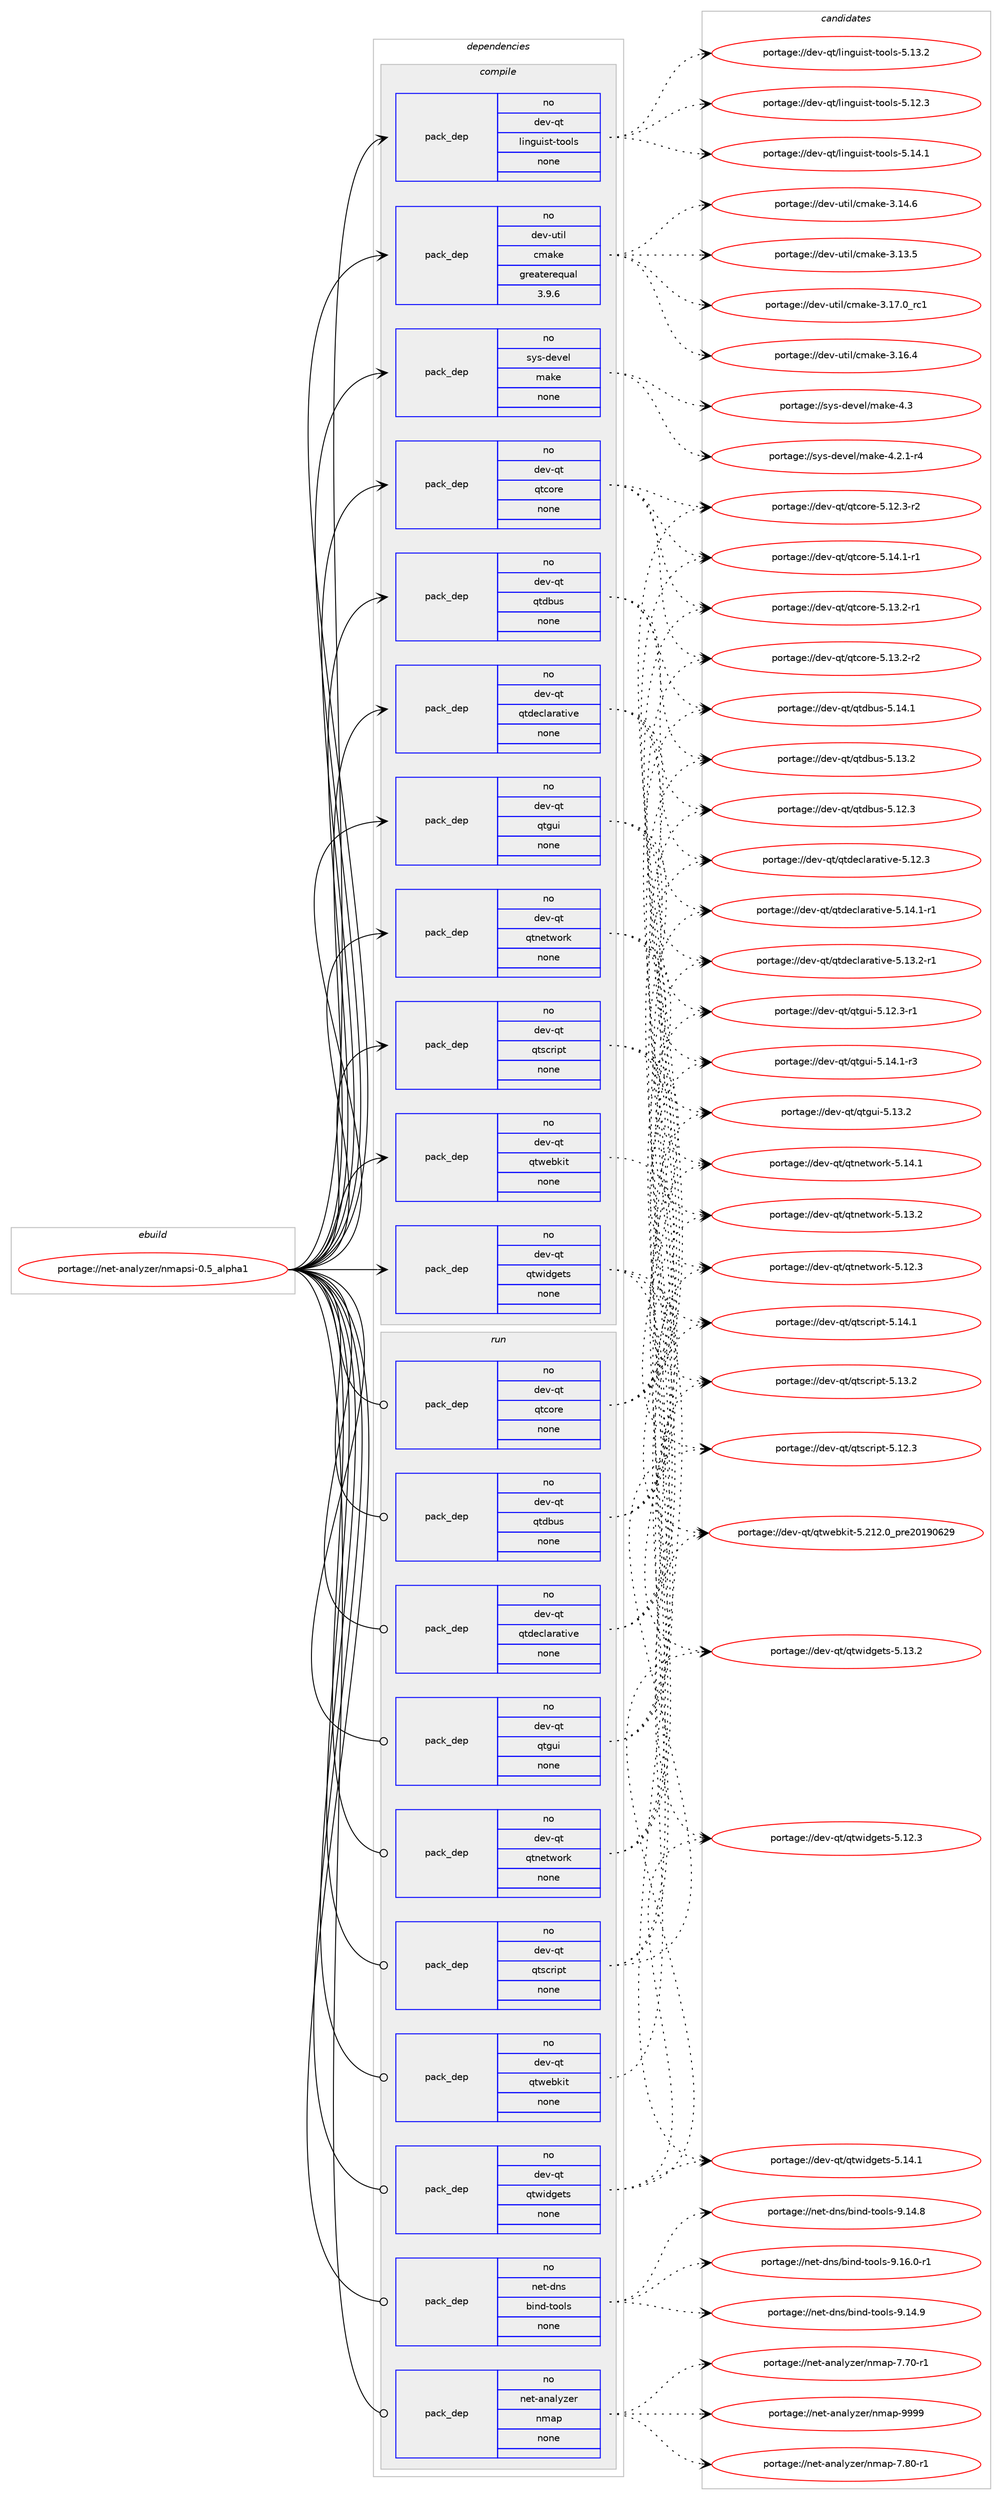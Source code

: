 digraph prolog {

# *************
# Graph options
# *************

newrank=true;
concentrate=true;
compound=true;
graph [rankdir=LR,fontname=Helvetica,fontsize=10,ranksep=1.5];#, ranksep=2.5, nodesep=0.2];
edge  [arrowhead=vee];
node  [fontname=Helvetica,fontsize=10];

# **********
# The ebuild
# **********

subgraph cluster_leftcol {
color=gray;
rank=same;
label=<<i>ebuild</i>>;
id [label="portage://net-analyzer/nmapsi-0.5_alpha1", color=red, width=4, href="../net-analyzer/nmapsi-0.5_alpha1.svg"];
}

# ****************
# The dependencies
# ****************

subgraph cluster_midcol {
color=gray;
label=<<i>dependencies</i>>;
subgraph cluster_compile {
fillcolor="#eeeeee";
style=filled;
label=<<i>compile</i>>;
subgraph pack68871 {
dependency90233 [label=<<TABLE BORDER="0" CELLBORDER="1" CELLSPACING="0" CELLPADDING="4" WIDTH="220"><TR><TD ROWSPAN="6" CELLPADDING="30">pack_dep</TD></TR><TR><TD WIDTH="110">no</TD></TR><TR><TD>dev-qt</TD></TR><TR><TD>linguist-tools</TD></TR><TR><TD>none</TD></TR><TR><TD></TD></TR></TABLE>>, shape=none, color=blue];
}
id:e -> dependency90233:w [weight=20,style="solid",arrowhead="vee"];
subgraph pack68872 {
dependency90234 [label=<<TABLE BORDER="0" CELLBORDER="1" CELLSPACING="0" CELLPADDING="4" WIDTH="220"><TR><TD ROWSPAN="6" CELLPADDING="30">pack_dep</TD></TR><TR><TD WIDTH="110">no</TD></TR><TR><TD>dev-qt</TD></TR><TR><TD>qtcore</TD></TR><TR><TD>none</TD></TR><TR><TD></TD></TR></TABLE>>, shape=none, color=blue];
}
id:e -> dependency90234:w [weight=20,style="solid",arrowhead="vee"];
subgraph pack68873 {
dependency90235 [label=<<TABLE BORDER="0" CELLBORDER="1" CELLSPACING="0" CELLPADDING="4" WIDTH="220"><TR><TD ROWSPAN="6" CELLPADDING="30">pack_dep</TD></TR><TR><TD WIDTH="110">no</TD></TR><TR><TD>dev-qt</TD></TR><TR><TD>qtdbus</TD></TR><TR><TD>none</TD></TR><TR><TD></TD></TR></TABLE>>, shape=none, color=blue];
}
id:e -> dependency90235:w [weight=20,style="solid",arrowhead="vee"];
subgraph pack68874 {
dependency90236 [label=<<TABLE BORDER="0" CELLBORDER="1" CELLSPACING="0" CELLPADDING="4" WIDTH="220"><TR><TD ROWSPAN="6" CELLPADDING="30">pack_dep</TD></TR><TR><TD WIDTH="110">no</TD></TR><TR><TD>dev-qt</TD></TR><TR><TD>qtdeclarative</TD></TR><TR><TD>none</TD></TR><TR><TD></TD></TR></TABLE>>, shape=none, color=blue];
}
id:e -> dependency90236:w [weight=20,style="solid",arrowhead="vee"];
subgraph pack68875 {
dependency90237 [label=<<TABLE BORDER="0" CELLBORDER="1" CELLSPACING="0" CELLPADDING="4" WIDTH="220"><TR><TD ROWSPAN="6" CELLPADDING="30">pack_dep</TD></TR><TR><TD WIDTH="110">no</TD></TR><TR><TD>dev-qt</TD></TR><TR><TD>qtgui</TD></TR><TR><TD>none</TD></TR><TR><TD></TD></TR></TABLE>>, shape=none, color=blue];
}
id:e -> dependency90237:w [weight=20,style="solid",arrowhead="vee"];
subgraph pack68876 {
dependency90238 [label=<<TABLE BORDER="0" CELLBORDER="1" CELLSPACING="0" CELLPADDING="4" WIDTH="220"><TR><TD ROWSPAN="6" CELLPADDING="30">pack_dep</TD></TR><TR><TD WIDTH="110">no</TD></TR><TR><TD>dev-qt</TD></TR><TR><TD>qtnetwork</TD></TR><TR><TD>none</TD></TR><TR><TD></TD></TR></TABLE>>, shape=none, color=blue];
}
id:e -> dependency90238:w [weight=20,style="solid",arrowhead="vee"];
subgraph pack68877 {
dependency90239 [label=<<TABLE BORDER="0" CELLBORDER="1" CELLSPACING="0" CELLPADDING="4" WIDTH="220"><TR><TD ROWSPAN="6" CELLPADDING="30">pack_dep</TD></TR><TR><TD WIDTH="110">no</TD></TR><TR><TD>dev-qt</TD></TR><TR><TD>qtscript</TD></TR><TR><TD>none</TD></TR><TR><TD></TD></TR></TABLE>>, shape=none, color=blue];
}
id:e -> dependency90239:w [weight=20,style="solid",arrowhead="vee"];
subgraph pack68878 {
dependency90240 [label=<<TABLE BORDER="0" CELLBORDER="1" CELLSPACING="0" CELLPADDING="4" WIDTH="220"><TR><TD ROWSPAN="6" CELLPADDING="30">pack_dep</TD></TR><TR><TD WIDTH="110">no</TD></TR><TR><TD>dev-qt</TD></TR><TR><TD>qtwebkit</TD></TR><TR><TD>none</TD></TR><TR><TD></TD></TR></TABLE>>, shape=none, color=blue];
}
id:e -> dependency90240:w [weight=20,style="solid",arrowhead="vee"];
subgraph pack68879 {
dependency90241 [label=<<TABLE BORDER="0" CELLBORDER="1" CELLSPACING="0" CELLPADDING="4" WIDTH="220"><TR><TD ROWSPAN="6" CELLPADDING="30">pack_dep</TD></TR><TR><TD WIDTH="110">no</TD></TR><TR><TD>dev-qt</TD></TR><TR><TD>qtwidgets</TD></TR><TR><TD>none</TD></TR><TR><TD></TD></TR></TABLE>>, shape=none, color=blue];
}
id:e -> dependency90241:w [weight=20,style="solid",arrowhead="vee"];
subgraph pack68880 {
dependency90242 [label=<<TABLE BORDER="0" CELLBORDER="1" CELLSPACING="0" CELLPADDING="4" WIDTH="220"><TR><TD ROWSPAN="6" CELLPADDING="30">pack_dep</TD></TR><TR><TD WIDTH="110">no</TD></TR><TR><TD>dev-util</TD></TR><TR><TD>cmake</TD></TR><TR><TD>greaterequal</TD></TR><TR><TD>3.9.6</TD></TR></TABLE>>, shape=none, color=blue];
}
id:e -> dependency90242:w [weight=20,style="solid",arrowhead="vee"];
subgraph pack68881 {
dependency90243 [label=<<TABLE BORDER="0" CELLBORDER="1" CELLSPACING="0" CELLPADDING="4" WIDTH="220"><TR><TD ROWSPAN="6" CELLPADDING="30">pack_dep</TD></TR><TR><TD WIDTH="110">no</TD></TR><TR><TD>sys-devel</TD></TR><TR><TD>make</TD></TR><TR><TD>none</TD></TR><TR><TD></TD></TR></TABLE>>, shape=none, color=blue];
}
id:e -> dependency90243:w [weight=20,style="solid",arrowhead="vee"];
}
subgraph cluster_compileandrun {
fillcolor="#eeeeee";
style=filled;
label=<<i>compile and run</i>>;
}
subgraph cluster_run {
fillcolor="#eeeeee";
style=filled;
label=<<i>run</i>>;
subgraph pack68882 {
dependency90244 [label=<<TABLE BORDER="0" CELLBORDER="1" CELLSPACING="0" CELLPADDING="4" WIDTH="220"><TR><TD ROWSPAN="6" CELLPADDING="30">pack_dep</TD></TR><TR><TD WIDTH="110">no</TD></TR><TR><TD>dev-qt</TD></TR><TR><TD>qtcore</TD></TR><TR><TD>none</TD></TR><TR><TD></TD></TR></TABLE>>, shape=none, color=blue];
}
id:e -> dependency90244:w [weight=20,style="solid",arrowhead="odot"];
subgraph pack68883 {
dependency90245 [label=<<TABLE BORDER="0" CELLBORDER="1" CELLSPACING="0" CELLPADDING="4" WIDTH="220"><TR><TD ROWSPAN="6" CELLPADDING="30">pack_dep</TD></TR><TR><TD WIDTH="110">no</TD></TR><TR><TD>dev-qt</TD></TR><TR><TD>qtdbus</TD></TR><TR><TD>none</TD></TR><TR><TD></TD></TR></TABLE>>, shape=none, color=blue];
}
id:e -> dependency90245:w [weight=20,style="solid",arrowhead="odot"];
subgraph pack68884 {
dependency90246 [label=<<TABLE BORDER="0" CELLBORDER="1" CELLSPACING="0" CELLPADDING="4" WIDTH="220"><TR><TD ROWSPAN="6" CELLPADDING="30">pack_dep</TD></TR><TR><TD WIDTH="110">no</TD></TR><TR><TD>dev-qt</TD></TR><TR><TD>qtdeclarative</TD></TR><TR><TD>none</TD></TR><TR><TD></TD></TR></TABLE>>, shape=none, color=blue];
}
id:e -> dependency90246:w [weight=20,style="solid",arrowhead="odot"];
subgraph pack68885 {
dependency90247 [label=<<TABLE BORDER="0" CELLBORDER="1" CELLSPACING="0" CELLPADDING="4" WIDTH="220"><TR><TD ROWSPAN="6" CELLPADDING="30">pack_dep</TD></TR><TR><TD WIDTH="110">no</TD></TR><TR><TD>dev-qt</TD></TR><TR><TD>qtgui</TD></TR><TR><TD>none</TD></TR><TR><TD></TD></TR></TABLE>>, shape=none, color=blue];
}
id:e -> dependency90247:w [weight=20,style="solid",arrowhead="odot"];
subgraph pack68886 {
dependency90248 [label=<<TABLE BORDER="0" CELLBORDER="1" CELLSPACING="0" CELLPADDING="4" WIDTH="220"><TR><TD ROWSPAN="6" CELLPADDING="30">pack_dep</TD></TR><TR><TD WIDTH="110">no</TD></TR><TR><TD>dev-qt</TD></TR><TR><TD>qtnetwork</TD></TR><TR><TD>none</TD></TR><TR><TD></TD></TR></TABLE>>, shape=none, color=blue];
}
id:e -> dependency90248:w [weight=20,style="solid",arrowhead="odot"];
subgraph pack68887 {
dependency90249 [label=<<TABLE BORDER="0" CELLBORDER="1" CELLSPACING="0" CELLPADDING="4" WIDTH="220"><TR><TD ROWSPAN="6" CELLPADDING="30">pack_dep</TD></TR><TR><TD WIDTH="110">no</TD></TR><TR><TD>dev-qt</TD></TR><TR><TD>qtscript</TD></TR><TR><TD>none</TD></TR><TR><TD></TD></TR></TABLE>>, shape=none, color=blue];
}
id:e -> dependency90249:w [weight=20,style="solid",arrowhead="odot"];
subgraph pack68888 {
dependency90250 [label=<<TABLE BORDER="0" CELLBORDER="1" CELLSPACING="0" CELLPADDING="4" WIDTH="220"><TR><TD ROWSPAN="6" CELLPADDING="30">pack_dep</TD></TR><TR><TD WIDTH="110">no</TD></TR><TR><TD>dev-qt</TD></TR><TR><TD>qtwebkit</TD></TR><TR><TD>none</TD></TR><TR><TD></TD></TR></TABLE>>, shape=none, color=blue];
}
id:e -> dependency90250:w [weight=20,style="solid",arrowhead="odot"];
subgraph pack68889 {
dependency90251 [label=<<TABLE BORDER="0" CELLBORDER="1" CELLSPACING="0" CELLPADDING="4" WIDTH="220"><TR><TD ROWSPAN="6" CELLPADDING="30">pack_dep</TD></TR><TR><TD WIDTH="110">no</TD></TR><TR><TD>dev-qt</TD></TR><TR><TD>qtwidgets</TD></TR><TR><TD>none</TD></TR><TR><TD></TD></TR></TABLE>>, shape=none, color=blue];
}
id:e -> dependency90251:w [weight=20,style="solid",arrowhead="odot"];
subgraph pack68890 {
dependency90252 [label=<<TABLE BORDER="0" CELLBORDER="1" CELLSPACING="0" CELLPADDING="4" WIDTH="220"><TR><TD ROWSPAN="6" CELLPADDING="30">pack_dep</TD></TR><TR><TD WIDTH="110">no</TD></TR><TR><TD>net-analyzer</TD></TR><TR><TD>nmap</TD></TR><TR><TD>none</TD></TR><TR><TD></TD></TR></TABLE>>, shape=none, color=blue];
}
id:e -> dependency90252:w [weight=20,style="solid",arrowhead="odot"];
subgraph pack68891 {
dependency90253 [label=<<TABLE BORDER="0" CELLBORDER="1" CELLSPACING="0" CELLPADDING="4" WIDTH="220"><TR><TD ROWSPAN="6" CELLPADDING="30">pack_dep</TD></TR><TR><TD WIDTH="110">no</TD></TR><TR><TD>net-dns</TD></TR><TR><TD>bind-tools</TD></TR><TR><TD>none</TD></TR><TR><TD></TD></TR></TABLE>>, shape=none, color=blue];
}
id:e -> dependency90253:w [weight=20,style="solid",arrowhead="odot"];
}
}

# **************
# The candidates
# **************

subgraph cluster_choices {
rank=same;
color=gray;
label=<<i>candidates</i>>;

subgraph choice68871 {
color=black;
nodesep=1;
choice10010111845113116471081051101031171051151164511611111110811545534649524649 [label="portage://dev-qt/linguist-tools-5.14.1", color=red, width=4,href="../dev-qt/linguist-tools-5.14.1.svg"];
choice10010111845113116471081051101031171051151164511611111110811545534649514650 [label="portage://dev-qt/linguist-tools-5.13.2", color=red, width=4,href="../dev-qt/linguist-tools-5.13.2.svg"];
choice10010111845113116471081051101031171051151164511611111110811545534649504651 [label="portage://dev-qt/linguist-tools-5.12.3", color=red, width=4,href="../dev-qt/linguist-tools-5.12.3.svg"];
dependency90233:e -> choice10010111845113116471081051101031171051151164511611111110811545534649524649:w [style=dotted,weight="100"];
dependency90233:e -> choice10010111845113116471081051101031171051151164511611111110811545534649514650:w [style=dotted,weight="100"];
dependency90233:e -> choice10010111845113116471081051101031171051151164511611111110811545534649504651:w [style=dotted,weight="100"];
}
subgraph choice68872 {
color=black;
nodesep=1;
choice100101118451131164711311699111114101455346495246494511449 [label="portage://dev-qt/qtcore-5.14.1-r1", color=red, width=4,href="../dev-qt/qtcore-5.14.1-r1.svg"];
choice100101118451131164711311699111114101455346495146504511450 [label="portage://dev-qt/qtcore-5.13.2-r2", color=red, width=4,href="../dev-qt/qtcore-5.13.2-r2.svg"];
choice100101118451131164711311699111114101455346495146504511449 [label="portage://dev-qt/qtcore-5.13.2-r1", color=red, width=4,href="../dev-qt/qtcore-5.13.2-r1.svg"];
choice100101118451131164711311699111114101455346495046514511450 [label="portage://dev-qt/qtcore-5.12.3-r2", color=red, width=4,href="../dev-qt/qtcore-5.12.3-r2.svg"];
dependency90234:e -> choice100101118451131164711311699111114101455346495246494511449:w [style=dotted,weight="100"];
dependency90234:e -> choice100101118451131164711311699111114101455346495146504511450:w [style=dotted,weight="100"];
dependency90234:e -> choice100101118451131164711311699111114101455346495146504511449:w [style=dotted,weight="100"];
dependency90234:e -> choice100101118451131164711311699111114101455346495046514511450:w [style=dotted,weight="100"];
}
subgraph choice68873 {
color=black;
nodesep=1;
choice10010111845113116471131161009811711545534649524649 [label="portage://dev-qt/qtdbus-5.14.1", color=red, width=4,href="../dev-qt/qtdbus-5.14.1.svg"];
choice10010111845113116471131161009811711545534649514650 [label="portage://dev-qt/qtdbus-5.13.2", color=red, width=4,href="../dev-qt/qtdbus-5.13.2.svg"];
choice10010111845113116471131161009811711545534649504651 [label="portage://dev-qt/qtdbus-5.12.3", color=red, width=4,href="../dev-qt/qtdbus-5.12.3.svg"];
dependency90235:e -> choice10010111845113116471131161009811711545534649524649:w [style=dotted,weight="100"];
dependency90235:e -> choice10010111845113116471131161009811711545534649514650:w [style=dotted,weight="100"];
dependency90235:e -> choice10010111845113116471131161009811711545534649504651:w [style=dotted,weight="100"];
}
subgraph choice68874 {
color=black;
nodesep=1;
choice1001011184511311647113116100101991089711497116105118101455346495246494511449 [label="portage://dev-qt/qtdeclarative-5.14.1-r1", color=red, width=4,href="../dev-qt/qtdeclarative-5.14.1-r1.svg"];
choice1001011184511311647113116100101991089711497116105118101455346495146504511449 [label="portage://dev-qt/qtdeclarative-5.13.2-r1", color=red, width=4,href="../dev-qt/qtdeclarative-5.13.2-r1.svg"];
choice100101118451131164711311610010199108971149711610511810145534649504651 [label="portage://dev-qt/qtdeclarative-5.12.3", color=red, width=4,href="../dev-qt/qtdeclarative-5.12.3.svg"];
dependency90236:e -> choice1001011184511311647113116100101991089711497116105118101455346495246494511449:w [style=dotted,weight="100"];
dependency90236:e -> choice1001011184511311647113116100101991089711497116105118101455346495146504511449:w [style=dotted,weight="100"];
dependency90236:e -> choice100101118451131164711311610010199108971149711610511810145534649504651:w [style=dotted,weight="100"];
}
subgraph choice68875 {
color=black;
nodesep=1;
choice1001011184511311647113116103117105455346495246494511451 [label="portage://dev-qt/qtgui-5.14.1-r3", color=red, width=4,href="../dev-qt/qtgui-5.14.1-r3.svg"];
choice100101118451131164711311610311710545534649514650 [label="portage://dev-qt/qtgui-5.13.2", color=red, width=4,href="../dev-qt/qtgui-5.13.2.svg"];
choice1001011184511311647113116103117105455346495046514511449 [label="portage://dev-qt/qtgui-5.12.3-r1", color=red, width=4,href="../dev-qt/qtgui-5.12.3-r1.svg"];
dependency90237:e -> choice1001011184511311647113116103117105455346495246494511451:w [style=dotted,weight="100"];
dependency90237:e -> choice100101118451131164711311610311710545534649514650:w [style=dotted,weight="100"];
dependency90237:e -> choice1001011184511311647113116103117105455346495046514511449:w [style=dotted,weight="100"];
}
subgraph choice68876 {
color=black;
nodesep=1;
choice100101118451131164711311611010111611911111410745534649524649 [label="portage://dev-qt/qtnetwork-5.14.1", color=red, width=4,href="../dev-qt/qtnetwork-5.14.1.svg"];
choice100101118451131164711311611010111611911111410745534649514650 [label="portage://dev-qt/qtnetwork-5.13.2", color=red, width=4,href="../dev-qt/qtnetwork-5.13.2.svg"];
choice100101118451131164711311611010111611911111410745534649504651 [label="portage://dev-qt/qtnetwork-5.12.3", color=red, width=4,href="../dev-qt/qtnetwork-5.12.3.svg"];
dependency90238:e -> choice100101118451131164711311611010111611911111410745534649524649:w [style=dotted,weight="100"];
dependency90238:e -> choice100101118451131164711311611010111611911111410745534649514650:w [style=dotted,weight="100"];
dependency90238:e -> choice100101118451131164711311611010111611911111410745534649504651:w [style=dotted,weight="100"];
}
subgraph choice68877 {
color=black;
nodesep=1;
choice10010111845113116471131161159911410511211645534649524649 [label="portage://dev-qt/qtscript-5.14.1", color=red, width=4,href="../dev-qt/qtscript-5.14.1.svg"];
choice10010111845113116471131161159911410511211645534649514650 [label="portage://dev-qt/qtscript-5.13.2", color=red, width=4,href="../dev-qt/qtscript-5.13.2.svg"];
choice10010111845113116471131161159911410511211645534649504651 [label="portage://dev-qt/qtscript-5.12.3", color=red, width=4,href="../dev-qt/qtscript-5.12.3.svg"];
dependency90239:e -> choice10010111845113116471131161159911410511211645534649524649:w [style=dotted,weight="100"];
dependency90239:e -> choice10010111845113116471131161159911410511211645534649514650:w [style=dotted,weight="100"];
dependency90239:e -> choice10010111845113116471131161159911410511211645534649504651:w [style=dotted,weight="100"];
}
subgraph choice68878 {
color=black;
nodesep=1;
choice1001011184511311647113116119101981071051164553465049504648951121141015048495748545057 [label="portage://dev-qt/qtwebkit-5.212.0_pre20190629", color=red, width=4,href="../dev-qt/qtwebkit-5.212.0_pre20190629.svg"];
dependency90240:e -> choice1001011184511311647113116119101981071051164553465049504648951121141015048495748545057:w [style=dotted,weight="100"];
}
subgraph choice68879 {
color=black;
nodesep=1;
choice100101118451131164711311611910510010310111611545534649524649 [label="portage://dev-qt/qtwidgets-5.14.1", color=red, width=4,href="../dev-qt/qtwidgets-5.14.1.svg"];
choice100101118451131164711311611910510010310111611545534649514650 [label="portage://dev-qt/qtwidgets-5.13.2", color=red, width=4,href="../dev-qt/qtwidgets-5.13.2.svg"];
choice100101118451131164711311611910510010310111611545534649504651 [label="portage://dev-qt/qtwidgets-5.12.3", color=red, width=4,href="../dev-qt/qtwidgets-5.12.3.svg"];
dependency90241:e -> choice100101118451131164711311611910510010310111611545534649524649:w [style=dotted,weight="100"];
dependency90241:e -> choice100101118451131164711311611910510010310111611545534649514650:w [style=dotted,weight="100"];
dependency90241:e -> choice100101118451131164711311611910510010310111611545534649504651:w [style=dotted,weight="100"];
}
subgraph choice68880 {
color=black;
nodesep=1;
choice1001011184511711610510847991099710710145514649554648951149949 [label="portage://dev-util/cmake-3.17.0_rc1", color=red, width=4,href="../dev-util/cmake-3.17.0_rc1.svg"];
choice1001011184511711610510847991099710710145514649544652 [label="portage://dev-util/cmake-3.16.4", color=red, width=4,href="../dev-util/cmake-3.16.4.svg"];
choice1001011184511711610510847991099710710145514649524654 [label="portage://dev-util/cmake-3.14.6", color=red, width=4,href="../dev-util/cmake-3.14.6.svg"];
choice1001011184511711610510847991099710710145514649514653 [label="portage://dev-util/cmake-3.13.5", color=red, width=4,href="../dev-util/cmake-3.13.5.svg"];
dependency90242:e -> choice1001011184511711610510847991099710710145514649554648951149949:w [style=dotted,weight="100"];
dependency90242:e -> choice1001011184511711610510847991099710710145514649544652:w [style=dotted,weight="100"];
dependency90242:e -> choice1001011184511711610510847991099710710145514649524654:w [style=dotted,weight="100"];
dependency90242:e -> choice1001011184511711610510847991099710710145514649514653:w [style=dotted,weight="100"];
}
subgraph choice68881 {
color=black;
nodesep=1;
choice11512111545100101118101108471099710710145524651 [label="portage://sys-devel/make-4.3", color=red, width=4,href="../sys-devel/make-4.3.svg"];
choice1151211154510010111810110847109971071014552465046494511452 [label="portage://sys-devel/make-4.2.1-r4", color=red, width=4,href="../sys-devel/make-4.2.1-r4.svg"];
dependency90243:e -> choice11512111545100101118101108471099710710145524651:w [style=dotted,weight="100"];
dependency90243:e -> choice1151211154510010111810110847109971071014552465046494511452:w [style=dotted,weight="100"];
}
subgraph choice68882 {
color=black;
nodesep=1;
choice100101118451131164711311699111114101455346495246494511449 [label="portage://dev-qt/qtcore-5.14.1-r1", color=red, width=4,href="../dev-qt/qtcore-5.14.1-r1.svg"];
choice100101118451131164711311699111114101455346495146504511450 [label="portage://dev-qt/qtcore-5.13.2-r2", color=red, width=4,href="../dev-qt/qtcore-5.13.2-r2.svg"];
choice100101118451131164711311699111114101455346495146504511449 [label="portage://dev-qt/qtcore-5.13.2-r1", color=red, width=4,href="../dev-qt/qtcore-5.13.2-r1.svg"];
choice100101118451131164711311699111114101455346495046514511450 [label="portage://dev-qt/qtcore-5.12.3-r2", color=red, width=4,href="../dev-qt/qtcore-5.12.3-r2.svg"];
dependency90244:e -> choice100101118451131164711311699111114101455346495246494511449:w [style=dotted,weight="100"];
dependency90244:e -> choice100101118451131164711311699111114101455346495146504511450:w [style=dotted,weight="100"];
dependency90244:e -> choice100101118451131164711311699111114101455346495146504511449:w [style=dotted,weight="100"];
dependency90244:e -> choice100101118451131164711311699111114101455346495046514511450:w [style=dotted,weight="100"];
}
subgraph choice68883 {
color=black;
nodesep=1;
choice10010111845113116471131161009811711545534649524649 [label="portage://dev-qt/qtdbus-5.14.1", color=red, width=4,href="../dev-qt/qtdbus-5.14.1.svg"];
choice10010111845113116471131161009811711545534649514650 [label="portage://dev-qt/qtdbus-5.13.2", color=red, width=4,href="../dev-qt/qtdbus-5.13.2.svg"];
choice10010111845113116471131161009811711545534649504651 [label="portage://dev-qt/qtdbus-5.12.3", color=red, width=4,href="../dev-qt/qtdbus-5.12.3.svg"];
dependency90245:e -> choice10010111845113116471131161009811711545534649524649:w [style=dotted,weight="100"];
dependency90245:e -> choice10010111845113116471131161009811711545534649514650:w [style=dotted,weight="100"];
dependency90245:e -> choice10010111845113116471131161009811711545534649504651:w [style=dotted,weight="100"];
}
subgraph choice68884 {
color=black;
nodesep=1;
choice1001011184511311647113116100101991089711497116105118101455346495246494511449 [label="portage://dev-qt/qtdeclarative-5.14.1-r1", color=red, width=4,href="../dev-qt/qtdeclarative-5.14.1-r1.svg"];
choice1001011184511311647113116100101991089711497116105118101455346495146504511449 [label="portage://dev-qt/qtdeclarative-5.13.2-r1", color=red, width=4,href="../dev-qt/qtdeclarative-5.13.2-r1.svg"];
choice100101118451131164711311610010199108971149711610511810145534649504651 [label="portage://dev-qt/qtdeclarative-5.12.3", color=red, width=4,href="../dev-qt/qtdeclarative-5.12.3.svg"];
dependency90246:e -> choice1001011184511311647113116100101991089711497116105118101455346495246494511449:w [style=dotted,weight="100"];
dependency90246:e -> choice1001011184511311647113116100101991089711497116105118101455346495146504511449:w [style=dotted,weight="100"];
dependency90246:e -> choice100101118451131164711311610010199108971149711610511810145534649504651:w [style=dotted,weight="100"];
}
subgraph choice68885 {
color=black;
nodesep=1;
choice1001011184511311647113116103117105455346495246494511451 [label="portage://dev-qt/qtgui-5.14.1-r3", color=red, width=4,href="../dev-qt/qtgui-5.14.1-r3.svg"];
choice100101118451131164711311610311710545534649514650 [label="portage://dev-qt/qtgui-5.13.2", color=red, width=4,href="../dev-qt/qtgui-5.13.2.svg"];
choice1001011184511311647113116103117105455346495046514511449 [label="portage://dev-qt/qtgui-5.12.3-r1", color=red, width=4,href="../dev-qt/qtgui-5.12.3-r1.svg"];
dependency90247:e -> choice1001011184511311647113116103117105455346495246494511451:w [style=dotted,weight="100"];
dependency90247:e -> choice100101118451131164711311610311710545534649514650:w [style=dotted,weight="100"];
dependency90247:e -> choice1001011184511311647113116103117105455346495046514511449:w [style=dotted,weight="100"];
}
subgraph choice68886 {
color=black;
nodesep=1;
choice100101118451131164711311611010111611911111410745534649524649 [label="portage://dev-qt/qtnetwork-5.14.1", color=red, width=4,href="../dev-qt/qtnetwork-5.14.1.svg"];
choice100101118451131164711311611010111611911111410745534649514650 [label="portage://dev-qt/qtnetwork-5.13.2", color=red, width=4,href="../dev-qt/qtnetwork-5.13.2.svg"];
choice100101118451131164711311611010111611911111410745534649504651 [label="portage://dev-qt/qtnetwork-5.12.3", color=red, width=4,href="../dev-qt/qtnetwork-5.12.3.svg"];
dependency90248:e -> choice100101118451131164711311611010111611911111410745534649524649:w [style=dotted,weight="100"];
dependency90248:e -> choice100101118451131164711311611010111611911111410745534649514650:w [style=dotted,weight="100"];
dependency90248:e -> choice100101118451131164711311611010111611911111410745534649504651:w [style=dotted,weight="100"];
}
subgraph choice68887 {
color=black;
nodesep=1;
choice10010111845113116471131161159911410511211645534649524649 [label="portage://dev-qt/qtscript-5.14.1", color=red, width=4,href="../dev-qt/qtscript-5.14.1.svg"];
choice10010111845113116471131161159911410511211645534649514650 [label="portage://dev-qt/qtscript-5.13.2", color=red, width=4,href="../dev-qt/qtscript-5.13.2.svg"];
choice10010111845113116471131161159911410511211645534649504651 [label="portage://dev-qt/qtscript-5.12.3", color=red, width=4,href="../dev-qt/qtscript-5.12.3.svg"];
dependency90249:e -> choice10010111845113116471131161159911410511211645534649524649:w [style=dotted,weight="100"];
dependency90249:e -> choice10010111845113116471131161159911410511211645534649514650:w [style=dotted,weight="100"];
dependency90249:e -> choice10010111845113116471131161159911410511211645534649504651:w [style=dotted,weight="100"];
}
subgraph choice68888 {
color=black;
nodesep=1;
choice1001011184511311647113116119101981071051164553465049504648951121141015048495748545057 [label="portage://dev-qt/qtwebkit-5.212.0_pre20190629", color=red, width=4,href="../dev-qt/qtwebkit-5.212.0_pre20190629.svg"];
dependency90250:e -> choice1001011184511311647113116119101981071051164553465049504648951121141015048495748545057:w [style=dotted,weight="100"];
}
subgraph choice68889 {
color=black;
nodesep=1;
choice100101118451131164711311611910510010310111611545534649524649 [label="portage://dev-qt/qtwidgets-5.14.1", color=red, width=4,href="../dev-qt/qtwidgets-5.14.1.svg"];
choice100101118451131164711311611910510010310111611545534649514650 [label="portage://dev-qt/qtwidgets-5.13.2", color=red, width=4,href="../dev-qt/qtwidgets-5.13.2.svg"];
choice100101118451131164711311611910510010310111611545534649504651 [label="portage://dev-qt/qtwidgets-5.12.3", color=red, width=4,href="../dev-qt/qtwidgets-5.12.3.svg"];
dependency90251:e -> choice100101118451131164711311611910510010310111611545534649524649:w [style=dotted,weight="100"];
dependency90251:e -> choice100101118451131164711311611910510010310111611545534649514650:w [style=dotted,weight="100"];
dependency90251:e -> choice100101118451131164711311611910510010310111611545534649504651:w [style=dotted,weight="100"];
}
subgraph choice68890 {
color=black;
nodesep=1;
choice11010111645971109710812112210111447110109971124557575757 [label="portage://net-analyzer/nmap-9999", color=red, width=4,href="../net-analyzer/nmap-9999.svg"];
choice110101116459711097108121122101114471101099711245554656484511449 [label="portage://net-analyzer/nmap-7.80-r1", color=red, width=4,href="../net-analyzer/nmap-7.80-r1.svg"];
choice110101116459711097108121122101114471101099711245554655484511449 [label="portage://net-analyzer/nmap-7.70-r1", color=red, width=4,href="../net-analyzer/nmap-7.70-r1.svg"];
dependency90252:e -> choice11010111645971109710812112210111447110109971124557575757:w [style=dotted,weight="100"];
dependency90252:e -> choice110101116459711097108121122101114471101099711245554656484511449:w [style=dotted,weight="100"];
dependency90252:e -> choice110101116459711097108121122101114471101099711245554655484511449:w [style=dotted,weight="100"];
}
subgraph choice68891 {
color=black;
nodesep=1;
choice11010111645100110115479810511010045116111111108115455746495446484511449 [label="portage://net-dns/bind-tools-9.16.0-r1", color=red, width=4,href="../net-dns/bind-tools-9.16.0-r1.svg"];
choice1101011164510011011547981051101004511611111110811545574649524657 [label="portage://net-dns/bind-tools-9.14.9", color=red, width=4,href="../net-dns/bind-tools-9.14.9.svg"];
choice1101011164510011011547981051101004511611111110811545574649524656 [label="portage://net-dns/bind-tools-9.14.8", color=red, width=4,href="../net-dns/bind-tools-9.14.8.svg"];
dependency90253:e -> choice11010111645100110115479810511010045116111111108115455746495446484511449:w [style=dotted,weight="100"];
dependency90253:e -> choice1101011164510011011547981051101004511611111110811545574649524657:w [style=dotted,weight="100"];
dependency90253:e -> choice1101011164510011011547981051101004511611111110811545574649524656:w [style=dotted,weight="100"];
}
}

}
